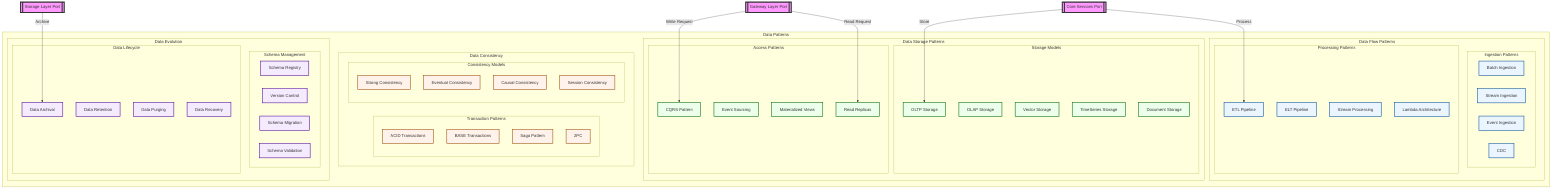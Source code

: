 graph TD
    %% External Ports
    Gateway[[Gateway Layer Port]]
    Core[[Core Services Port]]
    Storage[[Storage Layer Port]]

    subgraph "Data Patterns"
        direction LR
        subgraph "Data Flow Patterns"
            subgraph "Ingestion Patterns"
                BatchIngestion[Batch Ingestion]
                StreamIngestion[Stream Ingestion]
                EventIngestion[Event Ingestion]
                ChangeDataCapture[CDC]
            end

            subgraph "Processing Patterns"
                ETL[ETL Pipeline]
                ELT[ELT Pipeline]
                Streaming[Stream Processing]
                Lambda[Lambda Architecture]
            end
        end

        subgraph "Data Storage Patterns"
            subgraph "Storage Models"
                OLTP[OLTP Storage]
                OLAP[OLAP Storage]
                Vector[Vector Storage]
                TimeSeries[TimeSeries Storage]
                Document[Document Storage]
            end

            subgraph "Access Patterns"
                CQRS[CQRS Pattern]
                EventSourcing[Event Sourcing]
                MaterializedView[Materialized Views]
                ReadReplica[Read Replicas]
            end
        end

        subgraph "Data Consistency"
            subgraph "Transaction Patterns"
                ACID[ACID Transactions]
                BASE[BASE Transactions]
                Saga[Saga Pattern]
                TwoPhase[2PC]
            end

            subgraph "Consistency Models"
                Strong[Strong Consistency]
                Eventual[Eventual Consistency]
                Causal[Causal Consistency]
                Session[Session Consistency]
            end
        end

        subgraph "Data Evolution"
            subgraph "Schema Management"
                SchemaRegistry[Schema Registry]
                VersionControl[Version Control]
                Migration[Schema Migration]
                Validation[Schema Validation]
            end

            subgraph "Data Lifecycle"
                Archival[Data Archival]
                Retention[Data Retention]
                Purging[Data Purging]
                Recovery[Data Recovery]
            end
        end
    end

    %% External Connections
    Gateway -->|"Write Request"| CQRS
    Gateway -->|"Read Request"| ReadReplica
    Core -->|"Process"| ETL
    Core -->|"Store"| OLTP
    Storage -->|"Archive"| Archival

    %% Style Definitions
    classDef port fill:#f9f,stroke:#333,stroke-width:4px;
    classDef flow fill:#ebf5ff,stroke:#004d99,stroke-width:2px;
    classDef store fill:#ebffeb,stroke:#006600,stroke-width:2px;
    classDef consist fill:#fff2eb,stroke:#994d00,stroke-width:2px;
    classDef evolve fill:#f5ebff,stroke:#4d0099,stroke-width:2px;

    %% Apply styles
    class Gateway,Core,Storage port;
    class BatchIngestion,StreamIngestion,EventIngestion,ChangeDataCapture,ETL,ELT,Streaming,Lambda flow;
    class OLTP,OLAP,Vector,TimeSeries,Document,CQRS,EventSourcing,MaterializedView,ReadReplica store;
    class ACID,BASE,Saga,TwoPhase,Strong,Eventual,Causal,Session consist;
    class SchemaRegistry,VersionControl,Migration,Validation,Archival,Retention,Purging,Recovery evolve;